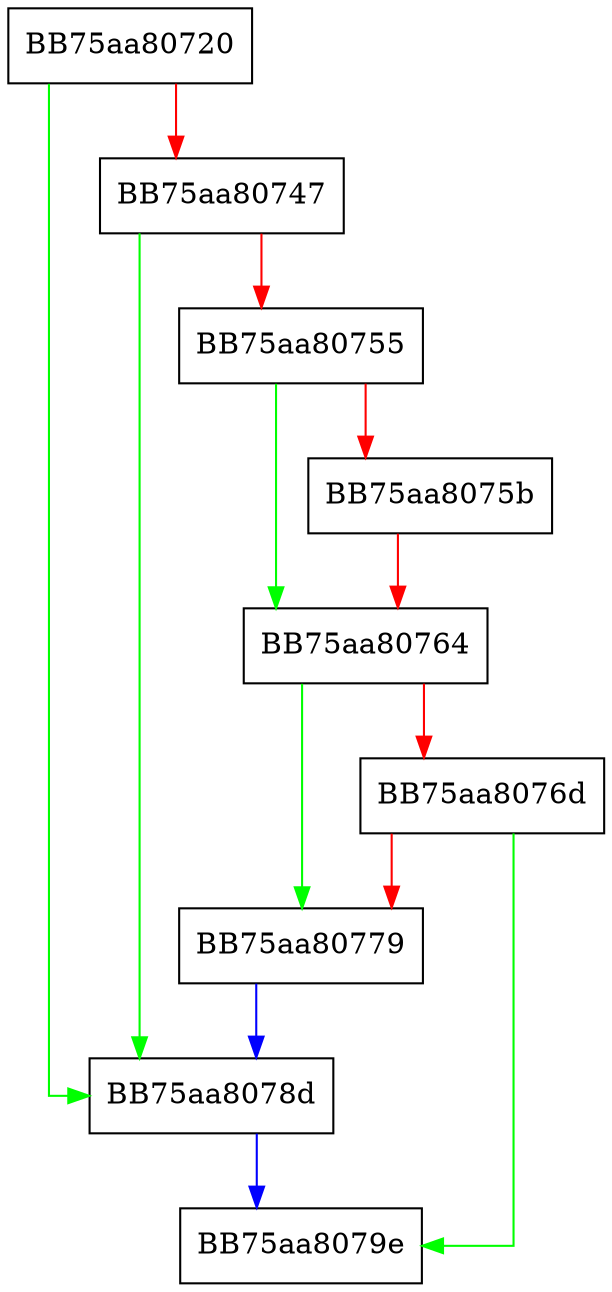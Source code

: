 digraph handle_page_exception {
  node [shape="box"];
  graph [splines=ortho];
  BB75aa80720 -> BB75aa8078d [color="green"];
  BB75aa80720 -> BB75aa80747 [color="red"];
  BB75aa80747 -> BB75aa8078d [color="green"];
  BB75aa80747 -> BB75aa80755 [color="red"];
  BB75aa80755 -> BB75aa80764 [color="green"];
  BB75aa80755 -> BB75aa8075b [color="red"];
  BB75aa8075b -> BB75aa80764 [color="red"];
  BB75aa80764 -> BB75aa80779 [color="green"];
  BB75aa80764 -> BB75aa8076d [color="red"];
  BB75aa8076d -> BB75aa8079e [color="green"];
  BB75aa8076d -> BB75aa80779 [color="red"];
  BB75aa80779 -> BB75aa8078d [color="blue"];
  BB75aa8078d -> BB75aa8079e [color="blue"];
}